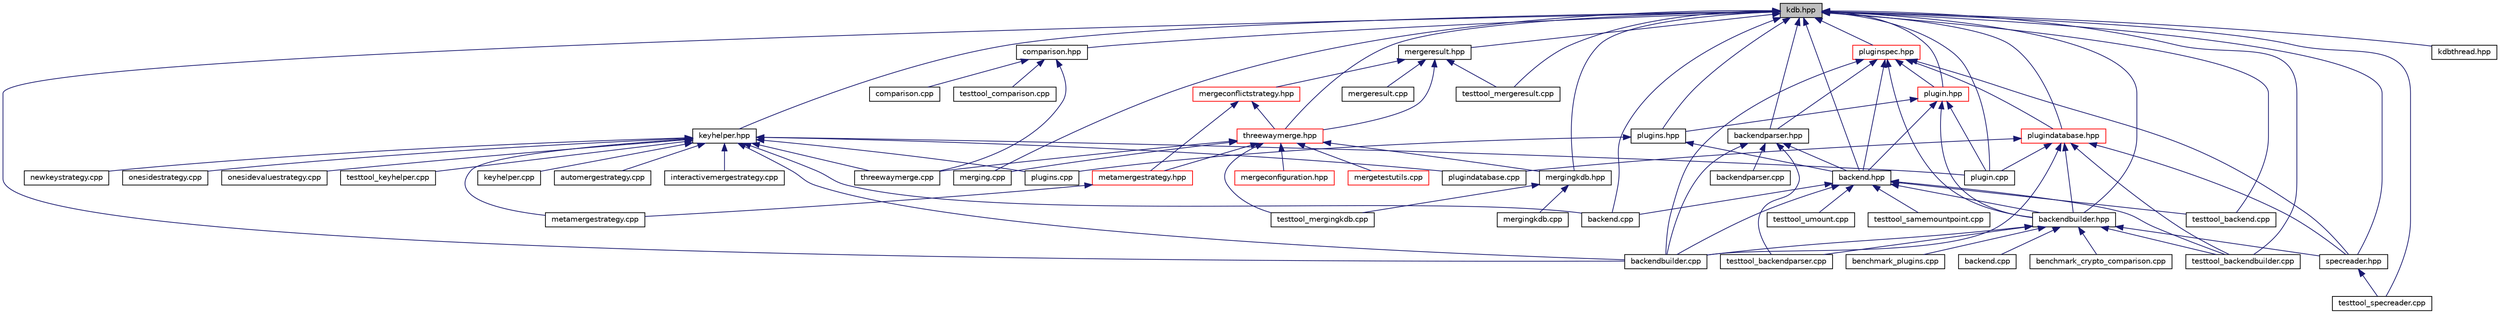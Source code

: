digraph "kdb.hpp"
{
  edge [fontname="Helvetica",fontsize="10",labelfontname="Helvetica",labelfontsize="10"];
  node [fontname="Helvetica",fontsize="10",shape=record];
  Node15 [label="kdb.hpp",height=0.2,width=0.4,color="black", fillcolor="grey75", style="filled", fontcolor="black"];
  Node15 -> Node16 [dir="back",color="midnightblue",fontsize="10",style="solid"];
  Node16 [label="merging.cpp",height=0.2,width=0.4,color="black", fillcolor="white", style="filled",URL="$merging_8cpp.html"];
  Node15 -> Node17 [dir="back",color="midnightblue",fontsize="10",style="solid"];
  Node17 [label="backend.hpp",height=0.2,width=0.4,color="black", fillcolor="white", style="filled",URL="$backend_8hpp.html",tooltip="Implements a way to deal with a backend. "];
  Node17 -> Node18 [dir="back",color="midnightblue",fontsize="10",style="solid"];
  Node18 [label="backendbuilder.hpp",height=0.2,width=0.4,color="black", fillcolor="white", style="filled",URL="$backendbuilder_8hpp.html",tooltip="Implements a way to build backends. "];
  Node18 -> Node19 [dir="back",color="midnightblue",fontsize="10",style="solid"];
  Node19 [label="benchmark_crypto_comparison.cpp",height=0.2,width=0.4,color="black", fillcolor="white", style="filled",URL="$benchmark__crypto__comparison_8cpp.html",tooltip="benchmark for comparing the cryptographic providers used in the crypto plugin. "];
  Node18 -> Node20 [dir="back",color="midnightblue",fontsize="10",style="solid"];
  Node20 [label="benchmark_plugins.cpp",height=0.2,width=0.4,color="black", fillcolor="white", style="filled",URL="$benchmark__plugins_8cpp.html",tooltip="benchmark for getenv "];
  Node18 -> Node21 [dir="back",color="midnightblue",fontsize="10",style="solid"];
  Node21 [label="backend.cpp",height=0.2,width=0.4,color="black", fillcolor="white", style="filled",URL="$examples_2backend_8cpp.html"];
  Node18 -> Node22 [dir="back",color="midnightblue",fontsize="10",style="solid"];
  Node22 [label="specreader.hpp",height=0.2,width=0.4,color="black", fillcolor="white", style="filled",URL="$specreader_8hpp.html",tooltip="Implements a way to read spec for mounting purposes. "];
  Node22 -> Node23 [dir="back",color="midnightblue",fontsize="10",style="solid"];
  Node23 [label="testtool_specreader.cpp",height=0.2,width=0.4,color="black", fillcolor="white", style="filled",URL="$testtool__specreader_8cpp.html",tooltip="Tests for the spec readerclass. "];
  Node18 -> Node24 [dir="back",color="midnightblue",fontsize="10",style="solid"];
  Node24 [label="backendbuilder.cpp",height=0.2,width=0.4,color="black", fillcolor="white", style="filled",URL="$backendbuilder_8cpp.html",tooltip="Implementation of backend builder. "];
  Node18 -> Node25 [dir="back",color="midnightblue",fontsize="10",style="solid"];
  Node25 [label="testtool_backendbuilder.cpp",height=0.2,width=0.4,color="black", fillcolor="white", style="filled",URL="$testtool__backendbuilder_8cpp.html",tooltip="Tests for the Backend builder class. "];
  Node18 -> Node26 [dir="back",color="midnightblue",fontsize="10",style="solid"];
  Node26 [label="testtool_backendparser.cpp",height=0.2,width=0.4,color="black", fillcolor="white", style="filled",URL="$testtool__backendparser_8cpp.html",tooltip="Tests for the Backend parser class. "];
  Node17 -> Node27 [dir="back",color="midnightblue",fontsize="10",style="solid"];
  Node27 [label="backend.cpp",height=0.2,width=0.4,color="black", fillcolor="white", style="filled",URL="$src_2backend_8cpp.html",tooltip="Implementation of backend. "];
  Node17 -> Node24 [dir="back",color="midnightblue",fontsize="10",style="solid"];
  Node17 -> Node28 [dir="back",color="midnightblue",fontsize="10",style="solid"];
  Node28 [label="testtool_backend.cpp",height=0.2,width=0.4,color="black", fillcolor="white", style="filled",URL="$testtool__backend_8cpp.html",tooltip="Tests for the Backend class. "];
  Node17 -> Node25 [dir="back",color="midnightblue",fontsize="10",style="solid"];
  Node17 -> Node29 [dir="back",color="midnightblue",fontsize="10",style="solid"];
  Node29 [label="testtool_samemountpoint.cpp",height=0.2,width=0.4,color="black", fillcolor="white", style="filled",URL="$testtool__samemountpoint_8cpp.html",tooltip="Tests for the Backend class. "];
  Node17 -> Node30 [dir="back",color="midnightblue",fontsize="10",style="solid"];
  Node30 [label="testtool_umount.cpp",height=0.2,width=0.4,color="black", fillcolor="white", style="filled",URL="$testtool__umount_8cpp.html",tooltip="Tests for the umount. "];
  Node15 -> Node18 [dir="back",color="midnightblue",fontsize="10",style="solid"];
  Node15 -> Node31 [dir="back",color="midnightblue",fontsize="10",style="solid"];
  Node31 [label="backendparser.hpp",height=0.2,width=0.4,color="black", fillcolor="white", style="filled",URL="$backendparser_8hpp.html",tooltip="Implements ways to parse backends. "];
  Node31 -> Node17 [dir="back",color="midnightblue",fontsize="10",style="solid"];
  Node31 -> Node24 [dir="back",color="midnightblue",fontsize="10",style="solid"];
  Node31 -> Node32 [dir="back",color="midnightblue",fontsize="10",style="solid"];
  Node32 [label="backendparser.cpp",height=0.2,width=0.4,color="black", fillcolor="white", style="filled",URL="$backendparser_8cpp.html",tooltip="Tests for the Backend parser class. "];
  Node31 -> Node26 [dir="back",color="midnightblue",fontsize="10",style="solid"];
  Node15 -> Node33 [dir="back",color="midnightblue",fontsize="10",style="solid"];
  Node33 [label="comparison.hpp",height=0.2,width=0.4,color="black", fillcolor="white", style="filled",URL="$comparison_8hpp.html",tooltip="Comparison helper functions. "];
  Node33 -> Node34 [dir="back",color="midnightblue",fontsize="10",style="solid"];
  Node34 [label="comparison.cpp",height=0.2,width=0.4,color="black", fillcolor="white", style="filled",URL="$comparison_8cpp.html",tooltip="Comparison helper functions. "];
  Node33 -> Node35 [dir="back",color="midnightblue",fontsize="10",style="solid"];
  Node35 [label="threewaymerge.cpp",height=0.2,width=0.4,color="black", fillcolor="white", style="filled",URL="$threewaymerge_8cpp.html",tooltip="Implementation of ThreeWayMerge. "];
  Node33 -> Node36 [dir="back",color="midnightblue",fontsize="10",style="solid"];
  Node36 [label="testtool_comparison.cpp",height=0.2,width=0.4,color="black", fillcolor="white", style="filled",URL="$testtool__comparison_8cpp.html",tooltip="Tests for the comparison helper. "];
  Node15 -> Node37 [dir="back",color="midnightblue",fontsize="10",style="solid"];
  Node37 [label="keyhelper.hpp",height=0.2,width=0.4,color="black", fillcolor="white", style="filled",URL="$keyhelper_8hpp.html",tooltip="Key helper functions. "];
  Node37 -> Node27 [dir="back",color="midnightblue",fontsize="10",style="solid"];
  Node37 -> Node24 [dir="back",color="midnightblue",fontsize="10",style="solid"];
  Node37 -> Node38 [dir="back",color="midnightblue",fontsize="10",style="solid"];
  Node38 [label="keyhelper.cpp",height=0.2,width=0.4,color="black", fillcolor="white", style="filled",URL="$keyhelper_8cpp.html",tooltip="Key helper functions. "];
  Node37 -> Node39 [dir="back",color="midnightblue",fontsize="10",style="solid"];
  Node39 [label="automergestrategy.cpp",height=0.2,width=0.4,color="black", fillcolor="white", style="filled",URL="$automergestrategy_8cpp.html",tooltip="Implementation of AutoMergeStrategy. "];
  Node37 -> Node40 [dir="back",color="midnightblue",fontsize="10",style="solid"];
  Node40 [label="interactivemergestrategy.cpp",height=0.2,width=0.4,color="black", fillcolor="white", style="filled",URL="$interactivemergestrategy_8cpp.html",tooltip="Implementation of InteractiveMergeStrategy. "];
  Node37 -> Node41 [dir="back",color="midnightblue",fontsize="10",style="solid"];
  Node41 [label="metamergestrategy.cpp",height=0.2,width=0.4,color="black", fillcolor="white", style="filled",URL="$metamergestrategy_8cpp.html",tooltip="Implementation of MetaMergeStrategy. "];
  Node37 -> Node42 [dir="back",color="midnightblue",fontsize="10",style="solid"];
  Node42 [label="newkeystrategy.cpp",height=0.2,width=0.4,color="black", fillcolor="white", style="filled",URL="$newkeystrategy_8cpp.html",tooltip="Implementation of OneSideStrategy. "];
  Node37 -> Node43 [dir="back",color="midnightblue",fontsize="10",style="solid"];
  Node43 [label="onesidestrategy.cpp",height=0.2,width=0.4,color="black", fillcolor="white", style="filled",URL="$onesidestrategy_8cpp.html",tooltip="Implementation of OneSideStrategy. "];
  Node37 -> Node44 [dir="back",color="midnightblue",fontsize="10",style="solid"];
  Node44 [label="onesidevaluestrategy.cpp",height=0.2,width=0.4,color="black", fillcolor="white", style="filled",URL="$onesidevaluestrategy_8cpp.html",tooltip="Implementation of OneSideStrategy. "];
  Node37 -> Node35 [dir="back",color="midnightblue",fontsize="10",style="solid"];
  Node37 -> Node45 [dir="back",color="midnightblue",fontsize="10",style="solid"];
  Node45 [label="plugin.cpp",height=0.2,width=0.4,color="black", fillcolor="white", style="filled",URL="$plugin_8cpp.html",tooltip="Implementation of plugin. "];
  Node37 -> Node46 [dir="back",color="midnightblue",fontsize="10",style="solid"];
  Node46 [label="plugindatabase.cpp",height=0.2,width=0.4,color="black", fillcolor="white", style="filled",URL="$plugindatabase_8cpp.html",tooltip="Implementation of PluginDatabase(s) "];
  Node37 -> Node47 [dir="back",color="midnightblue",fontsize="10",style="solid"];
  Node47 [label="plugins.cpp",height=0.2,width=0.4,color="black", fillcolor="white", style="filled",URL="$plugins_8cpp.html",tooltip="Implementation of set/get/error plugins. "];
  Node37 -> Node48 [dir="back",color="midnightblue",fontsize="10",style="solid"];
  Node48 [label="testtool_keyhelper.cpp",height=0.2,width=0.4,color="black", fillcolor="white", style="filled",URL="$testtool__keyhelper_8cpp.html",tooltip="Tests for the key helper. "];
  Node15 -> Node49 [dir="back",color="midnightblue",fontsize="10",style="solid"];
  Node49 [label="mergeresult.hpp",height=0.2,width=0.4,color="black", fillcolor="white", style="filled",URL="$mergeresult_8hpp.html",tooltip="Class modelling the result of a three way merge. "];
  Node49 -> Node50 [dir="back",color="midnightblue",fontsize="10",style="solid"];
  Node50 [label="mergeconflictstrategy.hpp",height=0.2,width=0.4,color="red", fillcolor="white", style="filled",URL="$mergeconflictstrategy_8hpp.html",tooltip="Interface for a MergeConflictStrategy. "];
  Node50 -> Node55 [dir="back",color="midnightblue",fontsize="10",style="solid"];
  Node55 [label="metamergestrategy.hpp",height=0.2,width=0.4,color="red", fillcolor="white", style="filled",URL="$metamergestrategy_8hpp.html",tooltip="Applies a MergeConflictStrategy on the metakeys. "];
  Node55 -> Node41 [dir="back",color="midnightblue",fontsize="10",style="solid"];
  Node50 -> Node65 [dir="back",color="midnightblue",fontsize="10",style="solid"];
  Node65 [label="threewaymerge.hpp",height=0.2,width=0.4,color="red", fillcolor="white", style="filled",URL="$threewaymerge_8hpp.html",tooltip="Implements a way to build and deal with a backend. "];
  Node65 -> Node16 [dir="back",color="midnightblue",fontsize="10",style="solid"];
  Node65 -> Node66 [dir="back",color="midnightblue",fontsize="10",style="solid"];
  Node66 [label="mergeconfiguration.hpp",height=0.2,width=0.4,color="red", fillcolor="white", style="filled",URL="$mergeconfiguration_8hpp.html",tooltip="Base class for defining preconfigured merge configurations. "];
  Node65 -> Node72 [dir="back",color="midnightblue",fontsize="10",style="solid"];
  Node72 [label="mergingkdb.hpp",height=0.2,width=0.4,color="black", fillcolor="white", style="filled",URL="$mergingkdb_8hpp.html"];
  Node72 -> Node73 [dir="back",color="midnightblue",fontsize="10",style="solid"];
  Node73 [label="mergingkdb.cpp",height=0.2,width=0.4,color="black", fillcolor="white", style="filled",URL="$mergingkdb_8cpp.html",tooltip="Implementation of MergeResult. "];
  Node72 -> Node71 [dir="back",color="midnightblue",fontsize="10",style="solid"];
  Node71 [label="testtool_mergingkdb.cpp",height=0.2,width=0.4,color="black", fillcolor="white", style="filled",URL="$testtool__mergingkdb_8cpp.html",tooltip="Tests for MergingKDB. "];
  Node65 -> Node55 [dir="back",color="midnightblue",fontsize="10",style="solid"];
  Node65 -> Node35 [dir="back",color="midnightblue",fontsize="10",style="solid"];
  Node65 -> Node74 [dir="back",color="midnightblue",fontsize="10",style="solid"];
  Node74 [label="mergetestutils.cpp",height=0.2,width=0.4,color="red", fillcolor="white", style="filled",URL="$mergetestutils_8cpp.html",tooltip="Implements a helper class for merge related tests. "];
  Node65 -> Node71 [dir="back",color="midnightblue",fontsize="10",style="solid"];
  Node49 -> Node65 [dir="back",color="midnightblue",fontsize="10",style="solid"];
  Node49 -> Node77 [dir="back",color="midnightblue",fontsize="10",style="solid"];
  Node77 [label="mergeresult.cpp",height=0.2,width=0.4,color="black", fillcolor="white", style="filled",URL="$mergeresult_8cpp.html",tooltip="Implementation of MergeResult. "];
  Node49 -> Node78 [dir="back",color="midnightblue",fontsize="10",style="solid"];
  Node78 [label="testtool_mergeresult.cpp",height=0.2,width=0.4,color="black", fillcolor="white", style="filled",URL="$testtool__mergeresult_8cpp.html",tooltip="Tests for the Mergeresult class. "];
  Node15 -> Node72 [dir="back",color="midnightblue",fontsize="10",style="solid"];
  Node15 -> Node65 [dir="back",color="midnightblue",fontsize="10",style="solid"];
  Node15 -> Node79 [dir="back",color="midnightblue",fontsize="10",style="solid"];
  Node79 [label="plugin.hpp",height=0.2,width=0.4,color="red", fillcolor="white", style="filled",URL="$plugin_8hpp.html",tooltip="Header file of plugin. "];
  Node79 -> Node17 [dir="back",color="midnightblue",fontsize="10",style="solid"];
  Node79 -> Node18 [dir="back",color="midnightblue",fontsize="10",style="solid"];
  Node79 -> Node82 [dir="back",color="midnightblue",fontsize="10",style="solid"];
  Node82 [label="plugins.hpp",height=0.2,width=0.4,color="black", fillcolor="white", style="filled",URL="$plugins_8hpp.html",tooltip="Implementation of get/set and error plugins. "];
  Node82 -> Node17 [dir="back",color="midnightblue",fontsize="10",style="solid"];
  Node82 -> Node47 [dir="back",color="midnightblue",fontsize="10",style="solid"];
  Node79 -> Node45 [dir="back",color="midnightblue",fontsize="10",style="solid"];
  Node15 -> Node83 [dir="back",color="midnightblue",fontsize="10",style="solid"];
  Node83 [label="plugindatabase.hpp",height=0.2,width=0.4,color="red", fillcolor="white", style="filled",URL="$plugindatabase_8hpp.html",tooltip="Interface to all plugins. "];
  Node83 -> Node18 [dir="back",color="midnightblue",fontsize="10",style="solid"];
  Node83 -> Node22 [dir="back",color="midnightblue",fontsize="10",style="solid"];
  Node83 -> Node24 [dir="back",color="midnightblue",fontsize="10",style="solid"];
  Node83 -> Node45 [dir="back",color="midnightblue",fontsize="10",style="solid"];
  Node83 -> Node46 [dir="back",color="midnightblue",fontsize="10",style="solid"];
  Node83 -> Node25 [dir="back",color="midnightblue",fontsize="10",style="solid"];
  Node15 -> Node82 [dir="back",color="midnightblue",fontsize="10",style="solid"];
  Node15 -> Node85 [dir="back",color="midnightblue",fontsize="10",style="solid"];
  Node85 [label="pluginspec.hpp",height=0.2,width=0.4,color="red", fillcolor="white", style="filled",URL="$pluginspec_8hpp.html",tooltip="Interface to specify which plugin is meant. "];
  Node85 -> Node17 [dir="back",color="midnightblue",fontsize="10",style="solid"];
  Node85 -> Node18 [dir="back",color="midnightblue",fontsize="10",style="solid"];
  Node85 -> Node31 [dir="back",color="midnightblue",fontsize="10",style="solid"];
  Node85 -> Node79 [dir="back",color="midnightblue",fontsize="10",style="solid"];
  Node85 -> Node83 [dir="back",color="midnightblue",fontsize="10",style="solid"];
  Node85 -> Node22 [dir="back",color="midnightblue",fontsize="10",style="solid"];
  Node85 -> Node24 [dir="back",color="midnightblue",fontsize="10",style="solid"];
  Node15 -> Node22 [dir="back",color="midnightblue",fontsize="10",style="solid"];
  Node15 -> Node27 [dir="back",color="midnightblue",fontsize="10",style="solid"];
  Node15 -> Node24 [dir="back",color="midnightblue",fontsize="10",style="solid"];
  Node15 -> Node45 [dir="back",color="midnightblue",fontsize="10",style="solid"];
  Node15 -> Node28 [dir="back",color="midnightblue",fontsize="10",style="solid"];
  Node15 -> Node25 [dir="back",color="midnightblue",fontsize="10",style="solid"];
  Node15 -> Node78 [dir="back",color="midnightblue",fontsize="10",style="solid"];
  Node15 -> Node23 [dir="back",color="midnightblue",fontsize="10",style="solid"];
  Node15 -> Node88 [dir="back",color="midnightblue",fontsize="10",style="solid"];
  Node88 [label="kdbthread.hpp",height=0.2,width=0.4,color="black", fillcolor="white", style="filled",URL="$kdbthread_8hpp.html"];
}
